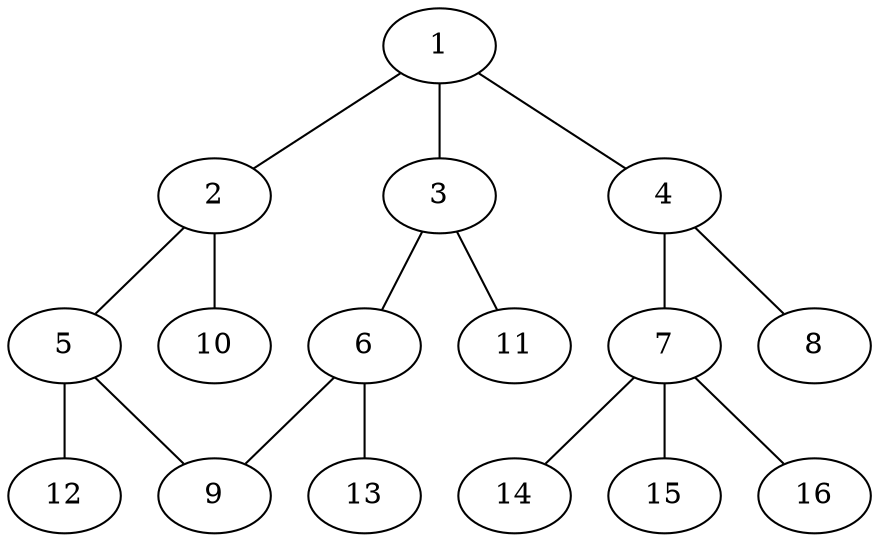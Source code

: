 graph molecule_4157 {
	1	 [chem=C];
	2	 [chem=C];
	1 -- 2	 [valence=2];
	3	 [chem=C];
	1 -- 3	 [valence=1];
	4	 [chem=C];
	1 -- 4	 [valence=1];
	5	 [chem=C];
	2 -- 5	 [valence=1];
	10	 [chem=H];
	2 -- 10	 [valence=1];
	6	 [chem=C];
	3 -- 6	 [valence=2];
	11	 [chem=H];
	3 -- 11	 [valence=1];
	7	 [chem=C];
	4 -- 7	 [valence=1];
	8	 [chem=O];
	4 -- 8	 [valence=2];
	9	 [chem=N];
	5 -- 9	 [valence=2];
	12	 [chem=H];
	5 -- 12	 [valence=1];
	6 -- 9	 [valence=1];
	13	 [chem=H];
	6 -- 13	 [valence=1];
	14	 [chem=H];
	7 -- 14	 [valence=1];
	15	 [chem=H];
	7 -- 15	 [valence=1];
	16	 [chem=H];
	7 -- 16	 [valence=1];
}
